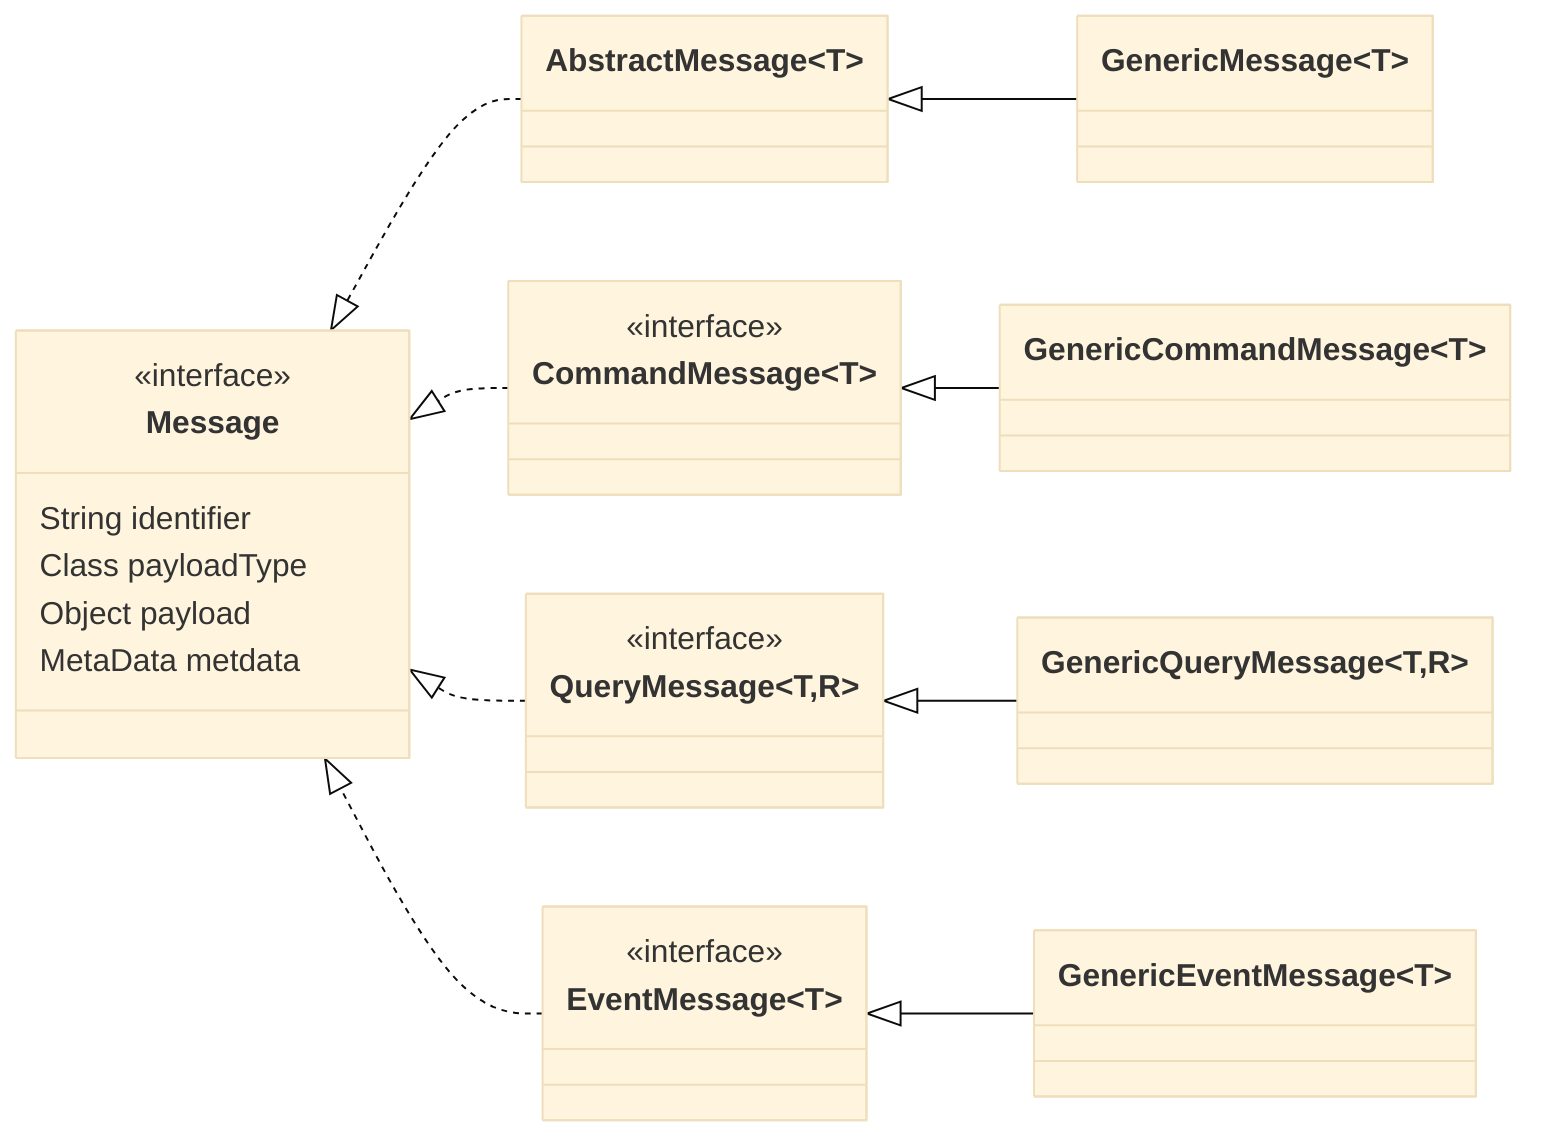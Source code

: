 %%{
    init: {
        'theme':'base',
        "fontFamily": "Verdana, Arial, Sans-Serif"
    }
}%%
classDiagram
    direction RL

    AbstractMessage~T~ ..|> Message
    CommandMessage~T~ ..|> Message
    QueryMessage~T,R~ ..|> Message
    EventMessage~T~ ..|> Message


    GenericMessage~T~ --|> AbstractMessage~T~
    GenericCommandMessage~T~ --|> CommandMessage~T~
    GenericQueryMessage~T,R~ --|> QueryMessage~T,R~
    GenericEventMessage~T~ --|> EventMessage~T~

    class Message{
        <<interface>>
        String identifier
        Class payloadType
        Object payload
        MetaData metdata
    }

    class CommandMessage~T~ {
        <<interface>>
    }

    class QueryMessage~T,R~ {
        <<interface>>
    }

    class EventMessage~T~ {
        <<interface>>
    }
